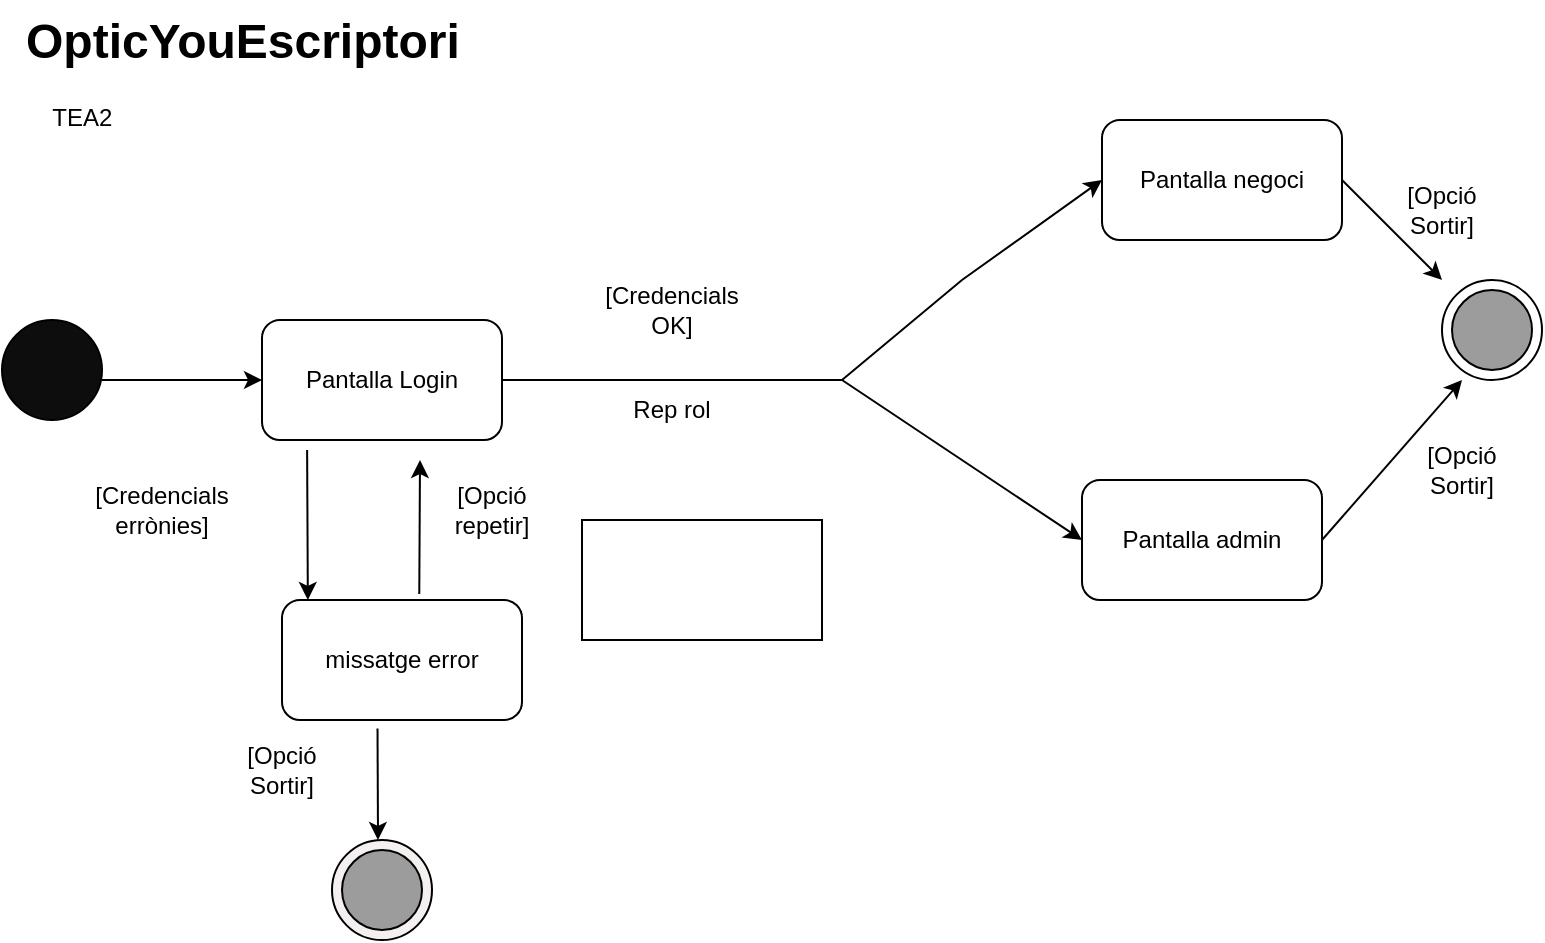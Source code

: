 <mxfile version="26.1.1">
  <diagram id="prtHgNgQTEPvFCAcTncT" name="Page-1">
    <mxGraphModel dx="1050" dy="565" grid="1" gridSize="10" guides="1" tooltips="1" connect="1" arrows="1" fold="1" page="1" pageScale="1" pageWidth="827" pageHeight="1169" math="0" shadow="0">
      <root>
        <mxCell id="0" />
        <mxCell id="1" parent="0" />
        <mxCell id="PolnotQcOmMcgYBt6xMY-1" value="" style="ellipse;whiteSpace=wrap;html=1;aspect=fixed;fillColor=#0D0D0D;" vertex="1" parent="1">
          <mxGeometry x="20" y="250" width="50" height="50" as="geometry" />
        </mxCell>
        <mxCell id="PolnotQcOmMcgYBt6xMY-3" value="" style="endArrow=classic;html=1;rounded=0;" edge="1" parent="1">
          <mxGeometry width="50" height="50" relative="1" as="geometry">
            <mxPoint x="70" y="280" as="sourcePoint" />
            <mxPoint x="150" y="280" as="targetPoint" />
            <Array as="points">
              <mxPoint x="100" y="280" />
            </Array>
          </mxGeometry>
        </mxCell>
        <mxCell id="PolnotQcOmMcgYBt6xMY-4" value="Pantalla Login" style="rounded=1;whiteSpace=wrap;html=1;" vertex="1" parent="1">
          <mxGeometry x="150" y="250" width="120" height="60" as="geometry" />
        </mxCell>
        <mxCell id="PolnotQcOmMcgYBt6xMY-5" value="" style="endArrow=classic;html=1;rounded=0;exitX=0.188;exitY=1.083;exitDx=0;exitDy=0;exitPerimeter=0;" edge="1" parent="1" source="PolnotQcOmMcgYBt6xMY-4">
          <mxGeometry width="50" height="50" relative="1" as="geometry">
            <mxPoint x="210" y="370" as="sourcePoint" />
            <mxPoint x="172.927" y="390" as="targetPoint" />
          </mxGeometry>
        </mxCell>
        <mxCell id="PolnotQcOmMcgYBt6xMY-7" value="[Credencials errònies]" style="text;html=1;align=center;verticalAlign=middle;whiteSpace=wrap;rounded=0;" vertex="1" parent="1">
          <mxGeometry x="70" y="330" width="60" height="30" as="geometry" />
        </mxCell>
        <mxCell id="PolnotQcOmMcgYBt6xMY-8" value="missatge error" style="rounded=1;whiteSpace=wrap;html=1;" vertex="1" parent="1">
          <mxGeometry x="160" y="390" width="120" height="60" as="geometry" />
        </mxCell>
        <mxCell id="PolnotQcOmMcgYBt6xMY-10" value="" style="endArrow=classic;html=1;rounded=0;exitX=0.572;exitY=-0.05;exitDx=0;exitDy=0;exitPerimeter=0;" edge="1" parent="1" source="PolnotQcOmMcgYBt6xMY-8">
          <mxGeometry width="50" height="50" relative="1" as="geometry">
            <mxPoint x="210" y="370" as="sourcePoint" />
            <mxPoint x="229" y="320" as="targetPoint" />
          </mxGeometry>
        </mxCell>
        <mxCell id="PolnotQcOmMcgYBt6xMY-11" value="" style="endArrow=classic;html=1;rounded=0;exitX=0.398;exitY=1.07;exitDx=0;exitDy=0;exitPerimeter=0;" edge="1" parent="1" source="PolnotQcOmMcgYBt6xMY-8">
          <mxGeometry width="50" height="50" relative="1" as="geometry">
            <mxPoint x="210" y="480" as="sourcePoint" />
            <mxPoint x="208" y="510" as="targetPoint" />
          </mxGeometry>
        </mxCell>
        <mxCell id="PolnotQcOmMcgYBt6xMY-12" value="[Opció Sortir]" style="text;html=1;align=center;verticalAlign=middle;whiteSpace=wrap;rounded=0;" vertex="1" parent="1">
          <mxGeometry x="130" y="460" width="60" height="30" as="geometry" />
        </mxCell>
        <mxCell id="PolnotQcOmMcgYBt6xMY-13" value="" style="ellipse;whiteSpace=wrap;html=1;aspect=fixed;fillStyle=auto;fillColor=light-dark(#f5f0f0, #696969);" vertex="1" parent="1">
          <mxGeometry x="185" y="510" width="50" height="50" as="geometry" />
        </mxCell>
        <mxCell id="PolnotQcOmMcgYBt6xMY-14" value="" style="ellipse;whiteSpace=wrap;html=1;aspect=fixed;fillColor=light-dark(#9c9c9c, #ededed);" vertex="1" parent="1">
          <mxGeometry x="190" y="515" width="40" height="40" as="geometry" />
        </mxCell>
        <mxCell id="PolnotQcOmMcgYBt6xMY-15" value="[Opció repetir]" style="text;html=1;align=center;verticalAlign=middle;whiteSpace=wrap;rounded=0;" vertex="1" parent="1">
          <mxGeometry x="235" y="330" width="60" height="30" as="geometry" />
        </mxCell>
        <mxCell id="PolnotQcOmMcgYBt6xMY-17" value="[Credencials OK]" style="text;html=1;align=center;verticalAlign=middle;whiteSpace=wrap;rounded=0;" vertex="1" parent="1">
          <mxGeometry x="350" y="230" width="10" height="30" as="geometry" />
        </mxCell>
        <mxCell id="PolnotQcOmMcgYBt6xMY-18" value="Rep rol" style="text;html=1;align=center;verticalAlign=middle;whiteSpace=wrap;rounded=0;" vertex="1" parent="1">
          <mxGeometry x="325" y="280" width="60" height="30" as="geometry" />
        </mxCell>
        <mxCell id="PolnotQcOmMcgYBt6xMY-25" value="" style="endArrow=none;html=1;rounded=0;exitX=1;exitY=0.5;exitDx=0;exitDy=0;" edge="1" parent="1" source="PolnotQcOmMcgYBt6xMY-4">
          <mxGeometry width="50" height="50" relative="1" as="geometry">
            <mxPoint x="390" y="460" as="sourcePoint" />
            <mxPoint x="440" y="280" as="targetPoint" />
            <Array as="points">
              <mxPoint x="310" y="280" />
            </Array>
          </mxGeometry>
        </mxCell>
        <mxCell id="PolnotQcOmMcgYBt6xMY-26" value="" style="endArrow=classic;html=1;rounded=0;entryX=0;entryY=0.5;entryDx=0;entryDy=0;" edge="1" parent="1" target="PolnotQcOmMcgYBt6xMY-28">
          <mxGeometry width="50" height="50" relative="1" as="geometry">
            <mxPoint x="440" y="280" as="sourcePoint" />
            <mxPoint x="520" y="210" as="targetPoint" />
            <Array as="points">
              <mxPoint x="500" y="230" />
            </Array>
          </mxGeometry>
        </mxCell>
        <mxCell id="PolnotQcOmMcgYBt6xMY-27" value="" style="endArrow=classic;html=1;rounded=0;" edge="1" parent="1">
          <mxGeometry width="50" height="50" relative="1" as="geometry">
            <mxPoint x="440" y="280" as="sourcePoint" />
            <mxPoint x="560" y="360" as="targetPoint" />
            <Array as="points" />
          </mxGeometry>
        </mxCell>
        <mxCell id="PolnotQcOmMcgYBt6xMY-28" value="Pantalla negoci" style="rounded=1;whiteSpace=wrap;html=1;" vertex="1" parent="1">
          <mxGeometry x="570" y="150" width="120" height="60" as="geometry" />
        </mxCell>
        <mxCell id="PolnotQcOmMcgYBt6xMY-29" value="Pantalla admin" style="rounded=1;whiteSpace=wrap;html=1;" vertex="1" parent="1">
          <mxGeometry x="560" y="330" width="120" height="60" as="geometry" />
        </mxCell>
        <mxCell id="PolnotQcOmMcgYBt6xMY-30" value="" style="endArrow=classic;html=1;rounded=0;" edge="1" parent="1">
          <mxGeometry width="50" height="50" relative="1" as="geometry">
            <mxPoint x="680" y="360" as="sourcePoint" />
            <mxPoint x="750" y="280" as="targetPoint" />
            <Array as="points" />
          </mxGeometry>
        </mxCell>
        <mxCell id="PolnotQcOmMcgYBt6xMY-32" value="" style="endArrow=classic;html=1;rounded=0;exitX=1;exitY=0.5;exitDx=0;exitDy=0;" edge="1" parent="1" source="PolnotQcOmMcgYBt6xMY-28">
          <mxGeometry width="50" height="50" relative="1" as="geometry">
            <mxPoint x="700" y="180" as="sourcePoint" />
            <mxPoint x="740" y="230" as="targetPoint" />
            <Array as="points" />
          </mxGeometry>
        </mxCell>
        <mxCell id="PolnotQcOmMcgYBt6xMY-33" value="[Opció Sortir]" style="text;html=1;align=center;verticalAlign=middle;whiteSpace=wrap;rounded=0;" vertex="1" parent="1">
          <mxGeometry x="710" y="180" width="60" height="30" as="geometry" />
        </mxCell>
        <mxCell id="PolnotQcOmMcgYBt6xMY-34" value="[Opció Sortir]" style="text;html=1;align=center;verticalAlign=middle;whiteSpace=wrap;rounded=0;" vertex="1" parent="1">
          <mxGeometry x="720" y="310" width="60" height="30" as="geometry" />
        </mxCell>
        <mxCell id="PolnotQcOmMcgYBt6xMY-36" value="" style="ellipse;whiteSpace=wrap;html=1;aspect=fixed;" vertex="1" parent="1">
          <mxGeometry x="740" y="230" width="50" height="50" as="geometry" />
        </mxCell>
        <mxCell id="PolnotQcOmMcgYBt6xMY-37" value="" style="ellipse;whiteSpace=wrap;html=1;aspect=fixed;fillColor=light-dark(#9c9c9c, #ededed);" vertex="1" parent="1">
          <mxGeometry x="745" y="235" width="40" height="40" as="geometry" />
        </mxCell>
        <mxCell id="PolnotQcOmMcgYBt6xMY-39" value="" style="rounded=0;whiteSpace=wrap;html=1;" vertex="1" parent="1">
          <mxGeometry x="310" y="350" width="120" height="60" as="geometry" />
        </mxCell>
        <mxCell id="PolnotQcOmMcgYBt6xMY-40" value="&lt;h1 style=&quot;margin-top: 0px;&quot;&gt;OpticYouEscriptori&lt;/h1&gt;&lt;div&gt;&amp;nbsp; &amp;nbsp; TEA2&amp;nbsp;&lt;/div&gt;" style="text;html=1;whiteSpace=wrap;overflow=hidden;rounded=0;" vertex="1" parent="1">
          <mxGeometry x="30" y="90" width="270" height="120" as="geometry" />
        </mxCell>
      </root>
    </mxGraphModel>
  </diagram>
</mxfile>
